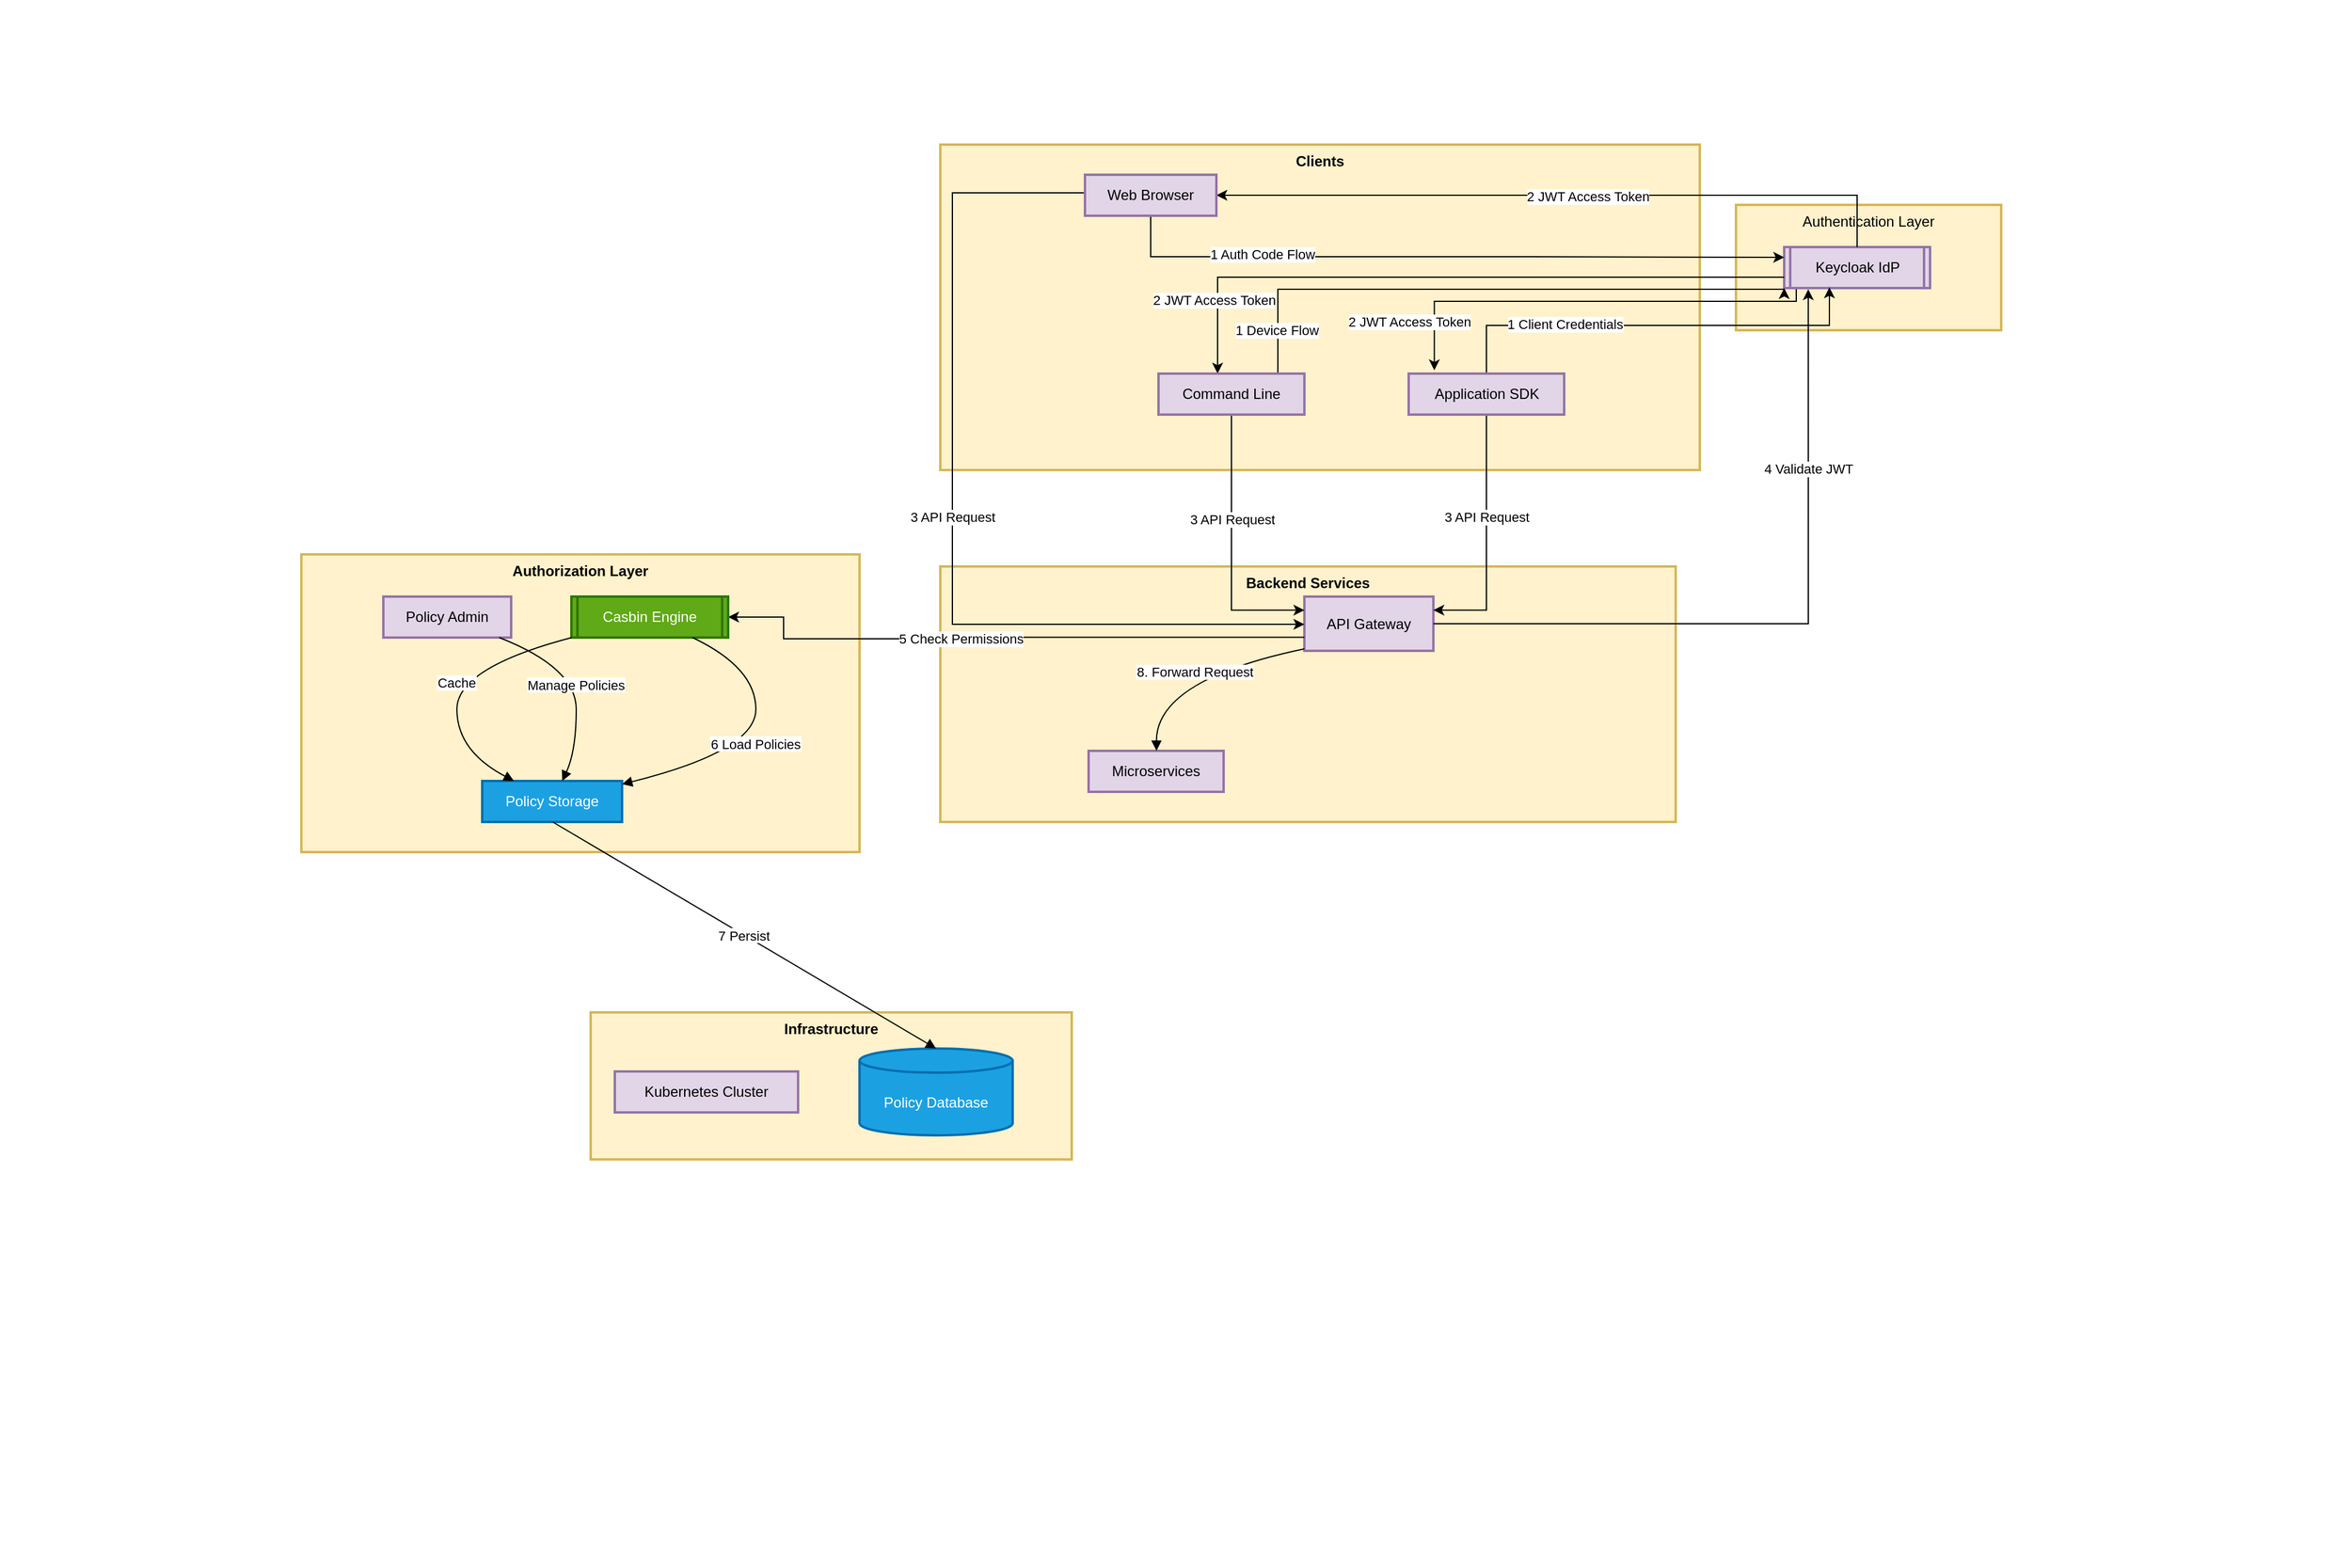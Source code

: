 <mxfile version="21.6.8" type="device">
  <diagram name="Page-1" id="nTkqRbdjVFBv-OsXbYoc">
    <mxGraphModel dx="2578" dy="2098" grid="1" gridSize="10" guides="1" tooltips="1" connect="1" arrows="1" fold="1" page="1" pageScale="1" pageWidth="850" pageHeight="1100" math="0" shadow="0">
      <root>
        <mxCell id="0" />
        <mxCell id="1" parent="0" />
        <mxCell id="zb1zer_nNFZvvufptOPh-92" value="" style="rounded=0;whiteSpace=wrap;html=1;strokeColor=none;" vertex="1" parent="1">
          <mxGeometry x="-110" y="-510" width="1950" height="1300" as="geometry" />
        </mxCell>
        <mxCell id="zb1zer_nNFZvvufptOPh-33" value="Infrastructure" style="whiteSpace=wrap;strokeWidth=2;verticalAlign=top;fillColor=#fff2cc;strokeColor=#d6b656;fontStyle=1" vertex="1" parent="1">
          <mxGeometry x="380" y="330" width="399" height="122" as="geometry" />
        </mxCell>
        <mxCell id="zb1zer_nNFZvvufptOPh-34" value="Kubernetes Cluster" style="whiteSpace=wrap;strokeWidth=2;fillColor=#e1d5e7;strokeColor=#9673a6;" vertex="1" parent="1">
          <mxGeometry x="400" y="379" width="152" height="34" as="geometry" />
        </mxCell>
        <mxCell id="zb1zer_nNFZvvufptOPh-35" value="Policy Database" style="shape=cylinder3;boundedLbl=1;backgroundOutline=1;size=10;strokeWidth=2;whiteSpace=wrap;fillColor=#1ba1e2;fontColor=#ffffff;strokeColor=#006EAF;" vertex="1" parent="1">
          <mxGeometry x="603" y="360" width="127" height="72" as="geometry" />
        </mxCell>
        <mxCell id="zb1zer_nNFZvvufptOPh-36" value="Backend Services" style="whiteSpace=wrap;strokeWidth=2;verticalAlign=top;fillColor=#fff2cc;strokeColor=#d6b656;fontStyle=1" vertex="1" parent="1">
          <mxGeometry x="670" y="-40" width="610" height="212" as="geometry" />
        </mxCell>
        <mxCell id="zb1zer_nNFZvvufptOPh-37" value="API Gateway" style="whiteSpace=wrap;strokeWidth=2;fillColor=#e1d5e7;strokeColor=#9673a6;" vertex="1" parent="1">
          <mxGeometry x="972" y="-15" width="107" height="45" as="geometry" />
        </mxCell>
        <mxCell id="zb1zer_nNFZvvufptOPh-38" value="Microservices" style="whiteSpace=wrap;strokeWidth=2;fillColor=#e1d5e7;strokeColor=#9673a6;" vertex="1" parent="1">
          <mxGeometry x="793" y="113" width="112" height="34" as="geometry" />
        </mxCell>
        <mxCell id="zb1zer_nNFZvvufptOPh-39" value="Authorization Layer" style="whiteSpace=wrap;strokeWidth=2;verticalAlign=top;fillColor=#fff2cc;strokeColor=#d6b656;fontStyle=1" vertex="1" parent="1">
          <mxGeometry x="140" y="-50" width="463" height="247" as="geometry" />
        </mxCell>
        <mxCell id="zb1zer_nNFZvvufptOPh-90" style="edgeStyle=orthogonalEdgeStyle;rounded=0;orthogonalLoop=1;jettySize=auto;html=1;entryX=0;entryY=0.75;entryDx=0;entryDy=0;startArrow=classic;startFill=1;endArrow=none;endFill=0;" edge="1" parent="1" source="zb1zer_nNFZvvufptOPh-40" target="zb1zer_nNFZvvufptOPh-37">
          <mxGeometry relative="1" as="geometry">
            <Array as="points">
              <mxPoint x="540" y="2" />
              <mxPoint x="540" y="20" />
              <mxPoint x="733" y="20" />
              <mxPoint x="733" y="19" />
            </Array>
          </mxGeometry>
        </mxCell>
        <mxCell id="zb1zer_nNFZvvufptOPh-91" value="5 Check Permissions" style="edgeLabel;html=1;align=center;verticalAlign=middle;resizable=0;points=[];" vertex="1" connectable="0" parent="zb1zer_nNFZvvufptOPh-90">
          <mxGeometry x="-0.152" relative="1" as="geometry">
            <mxPoint as="offset" />
          </mxGeometry>
        </mxCell>
        <mxCell id="zb1zer_nNFZvvufptOPh-40" value="Casbin Engine" style="strokeWidth=2;shape=process;whiteSpace=wrap;size=0.04;fillColor=#60a917;strokeColor=#2D7600;fontColor=#ffffff;" vertex="1" parent="1">
          <mxGeometry x="364" y="-15" width="130" height="34" as="geometry" />
        </mxCell>
        <mxCell id="zb1zer_nNFZvvufptOPh-41" value="Policy Storage" style="whiteSpace=wrap;strokeWidth=2;fillColor=#1ba1e2;fontColor=#ffffff;strokeColor=#006EAF;" vertex="1" parent="1">
          <mxGeometry x="290" y="138" width="116" height="34" as="geometry" />
        </mxCell>
        <mxCell id="zb1zer_nNFZvvufptOPh-42" value="Policy Admin" style="whiteSpace=wrap;strokeWidth=2;fillColor=#e1d5e7;strokeColor=#9673a6;" vertex="1" parent="1">
          <mxGeometry x="208" y="-15" width="106" height="34" as="geometry" />
        </mxCell>
        <mxCell id="zb1zer_nNFZvvufptOPh-43" value="Authentication Layer" style="whiteSpace=wrap;strokeWidth=2;verticalAlign=top;fillColor=#fff2cc;strokeColor=#d6b656;" vertex="1" parent="1">
          <mxGeometry x="1330" y="-340" width="220" height="104" as="geometry" />
        </mxCell>
        <mxCell id="zb1zer_nNFZvvufptOPh-44" value="Keycloak IdP" style="strokeWidth=2;shape=process;whiteSpace=wrap;size=0.04;fillColor=#e1d5e7;strokeColor=#9673a6;" vertex="1" parent="1">
          <mxGeometry x="1370" y="-305" width="121" height="34" as="geometry" />
        </mxCell>
        <mxCell id="zb1zer_nNFZvvufptOPh-45" value="Clients" style="whiteSpace=wrap;strokeWidth=2;verticalAlign=top;fillColor=#fff2cc;strokeColor=#d6b656;fontStyle=1" vertex="1" parent="1">
          <mxGeometry x="670" y="-390" width="630" height="270" as="geometry" />
        </mxCell>
        <mxCell id="zb1zer_nNFZvvufptOPh-65" style="edgeStyle=orthogonalEdgeStyle;rounded=0;orthogonalLoop=1;jettySize=auto;html=1;entryX=0;entryY=0.5;entryDx=0;entryDy=0;exitX=0;exitY=0.5;exitDx=0;exitDy=0;" edge="1" parent="1" source="zb1zer_nNFZvvufptOPh-46" target="zb1zer_nNFZvvufptOPh-37">
          <mxGeometry relative="1" as="geometry">
            <mxPoint x="740" y="-425" as="sourcePoint" />
            <mxPoint x="922" y="-69.5" as="targetPoint" />
            <Array as="points">
              <mxPoint x="790" y="-350" />
              <mxPoint x="680" y="-350" />
              <mxPoint x="680" y="8" />
              <mxPoint x="972" y="8" />
            </Array>
          </mxGeometry>
        </mxCell>
        <mxCell id="zb1zer_nNFZvvufptOPh-66" value="3 API Request" style="edgeLabel;html=1;align=center;verticalAlign=middle;resizable=0;points=[];" vertex="1" connectable="0" parent="zb1zer_nNFZvvufptOPh-65">
          <mxGeometry x="-0.001" relative="1" as="geometry">
            <mxPoint as="offset" />
          </mxGeometry>
        </mxCell>
        <mxCell id="zb1zer_nNFZvvufptOPh-67" style="edgeStyle=orthogonalEdgeStyle;rounded=0;orthogonalLoop=1;jettySize=auto;html=1;entryX=0;entryY=0.25;entryDx=0;entryDy=0;" edge="1" parent="1" source="zb1zer_nNFZvvufptOPh-46" target="zb1zer_nNFZvvufptOPh-44">
          <mxGeometry relative="1" as="geometry">
            <Array as="points">
              <mxPoint x="845" y="-297" />
              <mxPoint x="1135" y="-297" />
            </Array>
          </mxGeometry>
        </mxCell>
        <mxCell id="zb1zer_nNFZvvufptOPh-68" value="1 Auth Code Flow" style="edgeLabel;html=1;align=center;verticalAlign=middle;resizable=0;points=[];" vertex="1" connectable="0" parent="zb1zer_nNFZvvufptOPh-67">
          <mxGeometry x="-0.548" y="2" relative="1" as="geometry">
            <mxPoint as="offset" />
          </mxGeometry>
        </mxCell>
        <mxCell id="zb1zer_nNFZvvufptOPh-71" style="edgeStyle=orthogonalEdgeStyle;rounded=0;orthogonalLoop=1;jettySize=auto;html=1;startArrow=classic;startFill=1;endArrow=none;endFill=0;" edge="1" parent="1" source="zb1zer_nNFZvvufptOPh-46" target="zb1zer_nNFZvvufptOPh-44">
          <mxGeometry relative="1" as="geometry" />
        </mxCell>
        <mxCell id="zb1zer_nNFZvvufptOPh-73" value="2 JWT Access Token" style="edgeLabel;html=1;align=center;verticalAlign=middle;resizable=0;points=[];" vertex="1" connectable="0" parent="zb1zer_nNFZvvufptOPh-71">
          <mxGeometry x="0.072" y="-1" relative="1" as="geometry">
            <mxPoint as="offset" />
          </mxGeometry>
        </mxCell>
        <mxCell id="zb1zer_nNFZvvufptOPh-46" value="Web Browser" style="whiteSpace=wrap;strokeWidth=2;fillColor=#e1d5e7;strokeColor=#9673a6;" vertex="1" parent="1">
          <mxGeometry x="790" y="-365" width="109" height="34" as="geometry" />
        </mxCell>
        <mxCell id="zb1zer_nNFZvvufptOPh-75" style="edgeStyle=orthogonalEdgeStyle;rounded=0;orthogonalLoop=1;jettySize=auto;html=1;startArrow=classic;startFill=1;endArrow=none;endFill=0;" edge="1" parent="1" source="zb1zer_nNFZvvufptOPh-47">
          <mxGeometry relative="1" as="geometry">
            <mxPoint x="1370" y="-280" as="targetPoint" />
            <Array as="points">
              <mxPoint x="900" y="-280" />
            </Array>
          </mxGeometry>
        </mxCell>
        <mxCell id="zb1zer_nNFZvvufptOPh-76" value="2 JWT Access Token" style="edgeLabel;html=1;align=center;verticalAlign=middle;resizable=0;points=[];" vertex="1" connectable="0" parent="zb1zer_nNFZvvufptOPh-75">
          <mxGeometry x="-0.777" y="3" relative="1" as="geometry">
            <mxPoint as="offset" />
          </mxGeometry>
        </mxCell>
        <mxCell id="zb1zer_nNFZvvufptOPh-79" style="edgeStyle=orthogonalEdgeStyle;rounded=0;orthogonalLoop=1;jettySize=auto;html=1;entryX=0;entryY=0.25;entryDx=0;entryDy=0;" edge="1" parent="1" source="zb1zer_nNFZvvufptOPh-47" target="zb1zer_nNFZvvufptOPh-37">
          <mxGeometry relative="1" as="geometry" />
        </mxCell>
        <mxCell id="zb1zer_nNFZvvufptOPh-80" value="3 API Request" style="edgeLabel;html=1;align=center;verticalAlign=middle;resizable=0;points=[];" vertex="1" connectable="0" parent="zb1zer_nNFZvvufptOPh-79">
          <mxGeometry x="-0.219" relative="1" as="geometry">
            <mxPoint as="offset" />
          </mxGeometry>
        </mxCell>
        <mxCell id="zb1zer_nNFZvvufptOPh-86" style="edgeStyle=orthogonalEdgeStyle;rounded=0;orthogonalLoop=1;jettySize=auto;html=1;entryX=0;entryY=1;entryDx=0;entryDy=0;" edge="1" parent="1" source="zb1zer_nNFZvvufptOPh-47" target="zb1zer_nNFZvvufptOPh-44">
          <mxGeometry relative="1" as="geometry">
            <Array as="points">
              <mxPoint x="950" y="-270" />
              <mxPoint x="1370" y="-270" />
            </Array>
          </mxGeometry>
        </mxCell>
        <mxCell id="zb1zer_nNFZvvufptOPh-87" value="1 Device Flow" style="edgeLabel;html=1;align=center;verticalAlign=middle;resizable=0;points=[];" vertex="1" connectable="0" parent="zb1zer_nNFZvvufptOPh-86">
          <mxGeometry x="-0.854" y="1" relative="1" as="geometry">
            <mxPoint as="offset" />
          </mxGeometry>
        </mxCell>
        <mxCell id="zb1zer_nNFZvvufptOPh-47" value="Command Line" style="whiteSpace=wrap;strokeWidth=2;fillColor=#e1d5e7;strokeColor=#9673a6;" vertex="1" parent="1">
          <mxGeometry x="851" y="-200" width="121" height="34" as="geometry" />
        </mxCell>
        <mxCell id="zb1zer_nNFZvvufptOPh-81" style="edgeStyle=orthogonalEdgeStyle;rounded=0;orthogonalLoop=1;jettySize=auto;html=1;entryX=1;entryY=0.25;entryDx=0;entryDy=0;" edge="1" parent="1" source="zb1zer_nNFZvvufptOPh-48" target="zb1zer_nNFZvvufptOPh-37">
          <mxGeometry relative="1" as="geometry" />
        </mxCell>
        <mxCell id="zb1zer_nNFZvvufptOPh-82" value="3 API Request" style="edgeLabel;html=1;align=center;verticalAlign=middle;resizable=0;points=[];" vertex="1" connectable="0" parent="zb1zer_nNFZvvufptOPh-81">
          <mxGeometry x="-0.176" relative="1" as="geometry">
            <mxPoint as="offset" />
          </mxGeometry>
        </mxCell>
        <mxCell id="zb1zer_nNFZvvufptOPh-88" style="edgeStyle=orthogonalEdgeStyle;rounded=0;orthogonalLoop=1;jettySize=auto;html=1;entryX=0.31;entryY=0.982;entryDx=0;entryDy=0;entryPerimeter=0;" edge="1" parent="1" source="zb1zer_nNFZvvufptOPh-48" target="zb1zer_nNFZvvufptOPh-44">
          <mxGeometry relative="1" as="geometry">
            <Array as="points">
              <mxPoint x="1123" y="-240" />
              <mxPoint x="1408" y="-240" />
            </Array>
          </mxGeometry>
        </mxCell>
        <mxCell id="zb1zer_nNFZvvufptOPh-89" value="1 Client Credentials" style="edgeLabel;html=1;align=center;verticalAlign=middle;resizable=0;points=[];" vertex="1" connectable="0" parent="zb1zer_nNFZvvufptOPh-88">
          <mxGeometry x="-0.411" y="1" relative="1" as="geometry">
            <mxPoint as="offset" />
          </mxGeometry>
        </mxCell>
        <mxCell id="zb1zer_nNFZvvufptOPh-48" value="Application SDK" style="whiteSpace=wrap;strokeWidth=2;fillColor=#e1d5e7;strokeColor=#9673a6;" vertex="1" parent="1">
          <mxGeometry x="1058.5" y="-200" width="129" height="34" as="geometry" />
        </mxCell>
        <mxCell id="zb1zer_nNFZvvufptOPh-60" value="6 Load Policies" style="curved=1;startArrow=none;endArrow=block;exitX=0.773;exitY=1;entryX=1.004;entryY=0.075;rounded=0;" edge="1" parent="1" source="zb1zer_nNFZvvufptOPh-40" target="zb1zer_nNFZvvufptOPh-41">
          <mxGeometry relative="1" as="geometry">
            <Array as="points">
              <mxPoint x="517" y="44" />
              <mxPoint x="517" y="113" />
            </Array>
          </mxGeometry>
        </mxCell>
        <mxCell id="zb1zer_nNFZvvufptOPh-61" value="7 Persist" style="curved=1;startArrow=none;endArrow=block;exitX=0.504;exitY=1;entryX=0.5;entryY=0;rounded=0;" edge="1" parent="1" source="zb1zer_nNFZvvufptOPh-41" target="zb1zer_nNFZvvufptOPh-35">
          <mxGeometry relative="1" as="geometry">
            <Array as="points" />
          </mxGeometry>
        </mxCell>
        <mxCell id="zb1zer_nNFZvvufptOPh-62" value="Manage Policies" style="curved=1;startArrow=none;endArrow=block;exitX=0.907;exitY=1;entryX=0.572;entryY=0;rounded=0;" edge="1" parent="1" source="zb1zer_nNFZvvufptOPh-42" target="zb1zer_nNFZvvufptOPh-41">
          <mxGeometry relative="1" as="geometry">
            <Array as="points">
              <mxPoint x="368" y="44" />
              <mxPoint x="368" y="113" />
            </Array>
          </mxGeometry>
        </mxCell>
        <mxCell id="zb1zer_nNFZvvufptOPh-63" value="Cache" style="curved=1;startArrow=none;endArrow=block;exitX=0.002;exitY=1;entryX=0.227;entryY=0;rounded=0;" edge="1" parent="1" source="zb1zer_nNFZvvufptOPh-40" target="zb1zer_nNFZvvufptOPh-41">
          <mxGeometry relative="1" as="geometry">
            <Array as="points">
              <mxPoint x="269" y="44" />
              <mxPoint x="269" y="113" />
            </Array>
          </mxGeometry>
        </mxCell>
        <mxCell id="zb1zer_nNFZvvufptOPh-64" value="8. Forward Request" style="curved=1;startArrow=none;endArrow=block;exitX=0.003;exitY=0.96;entryX=0.503;entryY=0;rounded=0;" edge="1" parent="1" source="zb1zer_nNFZvvufptOPh-37" target="zb1zer_nNFZvvufptOPh-38">
          <mxGeometry relative="1" as="geometry">
            <Array as="points">
              <mxPoint x="849" y="54" />
            </Array>
          </mxGeometry>
        </mxCell>
        <mxCell id="zb1zer_nNFZvvufptOPh-77" style="edgeStyle=orthogonalEdgeStyle;rounded=0;orthogonalLoop=1;jettySize=auto;html=1;exitX=0.165;exitY=-0.08;exitDx=0;exitDy=0;exitPerimeter=0;startArrow=classic;startFill=1;endArrow=none;endFill=0;" edge="1" parent="1" source="zb1zer_nNFZvvufptOPh-48">
          <mxGeometry relative="1" as="geometry">
            <mxPoint x="1380" y="-270" as="targetPoint" />
            <mxPoint x="922" y="-190" as="sourcePoint" />
            <Array as="points">
              <mxPoint x="1080" y="-260" />
              <mxPoint x="1380" y="-260" />
            </Array>
          </mxGeometry>
        </mxCell>
        <mxCell id="zb1zer_nNFZvvufptOPh-78" value="2 JWT Access Token" style="edgeLabel;html=1;align=center;verticalAlign=middle;resizable=0;points=[];" vertex="1" connectable="0" parent="zb1zer_nNFZvvufptOPh-77">
          <mxGeometry x="-0.777" y="3" relative="1" as="geometry">
            <mxPoint x="-18" as="offset" />
          </mxGeometry>
        </mxCell>
        <mxCell id="zb1zer_nNFZvvufptOPh-83" style="edgeStyle=orthogonalEdgeStyle;rounded=0;orthogonalLoop=1;jettySize=auto;html=1;entryX=0.165;entryY=1.029;entryDx=0;entryDy=0;entryPerimeter=0;" edge="1" parent="1" source="zb1zer_nNFZvvufptOPh-37" target="zb1zer_nNFZvvufptOPh-44">
          <mxGeometry relative="1" as="geometry" />
        </mxCell>
        <mxCell id="zb1zer_nNFZvvufptOPh-84" value="4 Validate JWT" style="edgeLabel;html=1;align=center;verticalAlign=middle;resizable=0;points=[];" vertex="1" connectable="0" parent="zb1zer_nNFZvvufptOPh-83">
          <mxGeometry x="0.494" relative="1" as="geometry">
            <mxPoint as="offset" />
          </mxGeometry>
        </mxCell>
      </root>
    </mxGraphModel>
  </diagram>
</mxfile>
